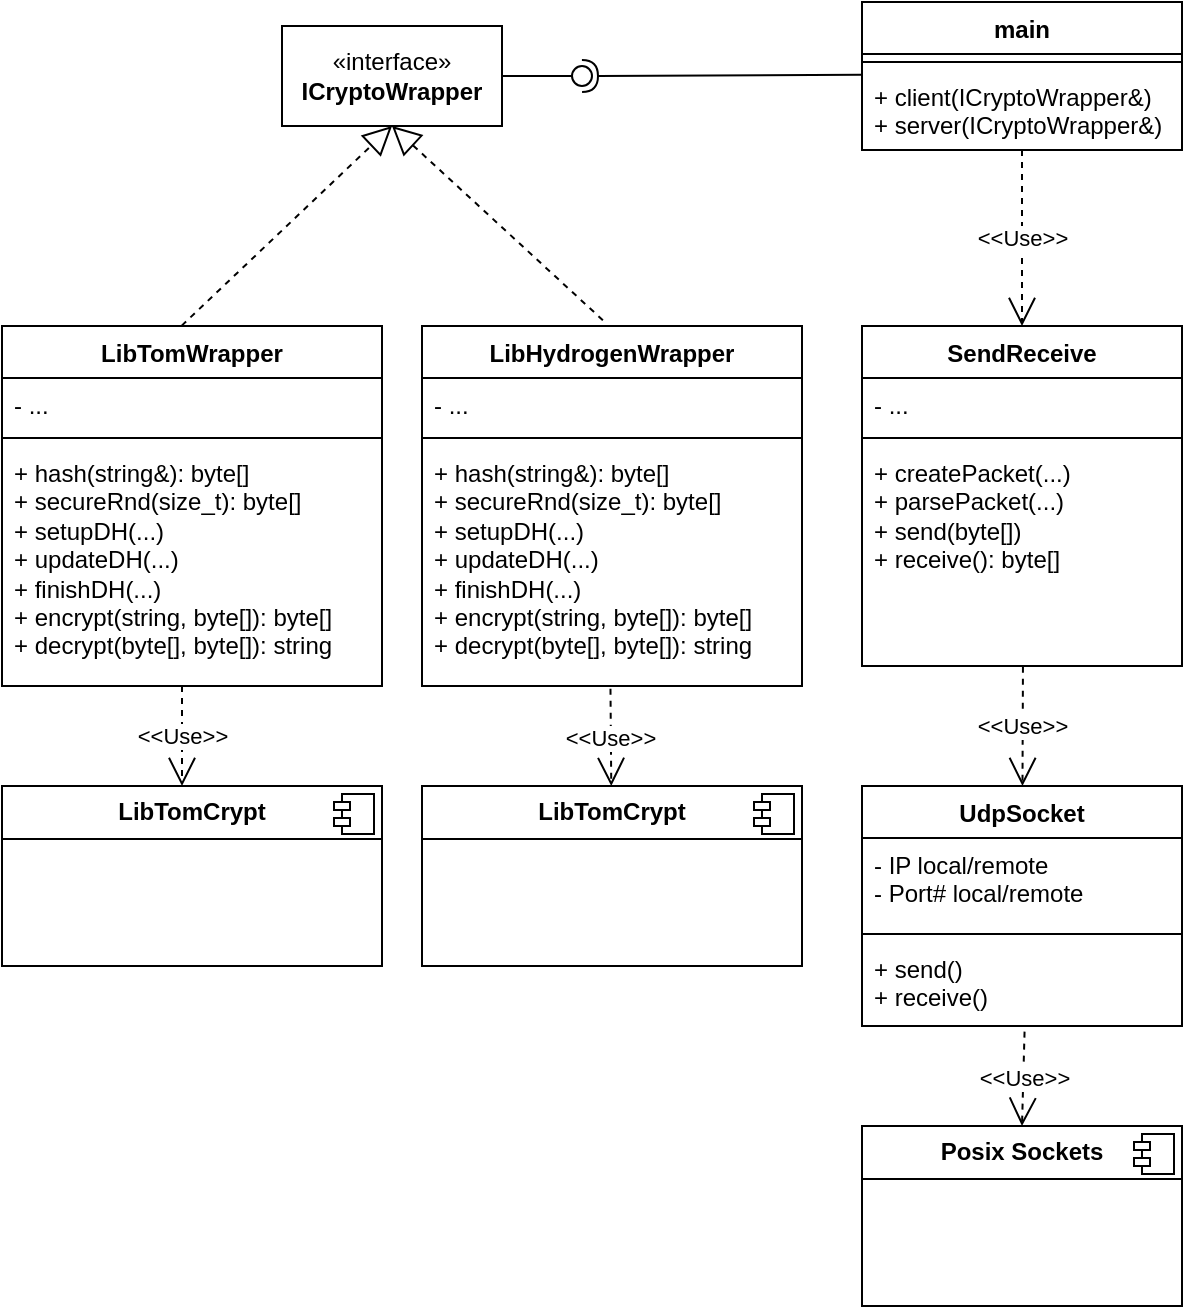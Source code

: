 <mxfile version="27.1.4">
  <diagram name="Page-1" id="9zebZsWNhqPq_CBQUX7l">
    <mxGraphModel dx="1087" dy="948" grid="1" gridSize="10" guides="1" tooltips="1" connect="1" arrows="1" fold="1" page="1" pageScale="1" pageWidth="850" pageHeight="1100" math="0" shadow="0">
      <root>
        <mxCell id="0" />
        <mxCell id="1" parent="0" />
        <mxCell id="qHlx8H-2xH8fS5CQUAHE-5" value="«interface»&lt;br&gt;&lt;b&gt;ICryptoWrapper&lt;/b&gt;" style="html=1;whiteSpace=wrap;" parent="1" vertex="1">
          <mxGeometry x="280" y="210" width="110" height="50" as="geometry" />
        </mxCell>
        <mxCell id="qHlx8H-2xH8fS5CQUAHE-6" value="" style="rounded=0;orthogonalLoop=1;jettySize=auto;html=1;endArrow=halfCircle;endFill=0;endSize=6;strokeWidth=1;sketch=0;exitX=0;exitY=0.06;exitDx=0;exitDy=0;exitPerimeter=0;" parent="1" source="qHlx8H-2xH8fS5CQUAHE-21" target="qHlx8H-2xH8fS5CQUAHE-8" edge="1">
          <mxGeometry relative="1" as="geometry">
            <mxPoint x="460" y="235" as="sourcePoint" />
          </mxGeometry>
        </mxCell>
        <mxCell id="qHlx8H-2xH8fS5CQUAHE-7" value="" style="rounded=0;orthogonalLoop=1;jettySize=auto;html=1;endArrow=oval;endFill=0;sketch=0;sourcePerimeterSpacing=0;targetPerimeterSpacing=0;endSize=10;exitX=1;exitY=0.5;exitDx=0;exitDy=0;" parent="1" source="qHlx8H-2xH8fS5CQUAHE-5" edge="1">
          <mxGeometry relative="1" as="geometry">
            <mxPoint x="430" y="445" as="sourcePoint" />
            <mxPoint x="430" y="235" as="targetPoint" />
          </mxGeometry>
        </mxCell>
        <mxCell id="qHlx8H-2xH8fS5CQUAHE-8" value="" style="ellipse;whiteSpace=wrap;html=1;align=center;aspect=fixed;fillColor=none;strokeColor=none;resizable=0;perimeter=centerPerimeter;rotatable=0;allowArrows=0;points=[];outlineConnect=1;" parent="1" vertex="1">
          <mxGeometry x="425" y="230" width="10" height="10" as="geometry" />
        </mxCell>
        <mxCell id="qHlx8H-2xH8fS5CQUAHE-18" value="main" style="swimlane;fontStyle=1;align=center;verticalAlign=top;childLayout=stackLayout;horizontal=1;startSize=26;horizontalStack=0;resizeParent=1;resizeParentMax=0;resizeLast=0;collapsible=1;marginBottom=0;whiteSpace=wrap;html=1;" parent="1" vertex="1">
          <mxGeometry x="570" y="198" width="160" height="74" as="geometry" />
        </mxCell>
        <mxCell id="qHlx8H-2xH8fS5CQUAHE-20" value="" style="line;strokeWidth=1;fillColor=none;align=left;verticalAlign=middle;spacingTop=-1;spacingLeft=3;spacingRight=3;rotatable=0;labelPosition=right;points=[];portConstraint=eastwest;strokeColor=inherit;" parent="qHlx8H-2xH8fS5CQUAHE-18" vertex="1">
          <mxGeometry y="26" width="160" height="8" as="geometry" />
        </mxCell>
        <mxCell id="qHlx8H-2xH8fS5CQUAHE-21" value="&lt;div&gt;+ client(ICryptoWrapper&amp;amp;)&lt;/div&gt;&lt;div&gt;+ server(ICryptoWrapper&amp;amp;)&lt;/div&gt;&lt;div&gt;&lt;br&gt;&lt;/div&gt;" style="text;strokeColor=none;fillColor=none;align=left;verticalAlign=top;spacingLeft=4;spacingRight=4;overflow=hidden;rotatable=0;points=[[0,0.5],[1,0.5]];portConstraint=eastwest;whiteSpace=wrap;html=1;" parent="qHlx8H-2xH8fS5CQUAHE-18" vertex="1">
          <mxGeometry y="34" width="160" height="40" as="geometry" />
        </mxCell>
        <mxCell id="qHlx8H-2xH8fS5CQUAHE-23" value="LibTomWrapper" style="swimlane;fontStyle=1;align=center;verticalAlign=top;childLayout=stackLayout;horizontal=1;startSize=26;horizontalStack=0;resizeParent=1;resizeParentMax=0;resizeLast=0;collapsible=1;marginBottom=0;whiteSpace=wrap;html=1;" parent="1" vertex="1">
          <mxGeometry x="140" y="360" width="190" height="180" as="geometry" />
        </mxCell>
        <mxCell id="qHlx8H-2xH8fS5CQUAHE-24" value="- ..." style="text;strokeColor=none;fillColor=none;align=left;verticalAlign=top;spacingLeft=4;spacingRight=4;overflow=hidden;rotatable=0;points=[[0,0.5],[1,0.5]];portConstraint=eastwest;whiteSpace=wrap;html=1;" parent="qHlx8H-2xH8fS5CQUAHE-23" vertex="1">
          <mxGeometry y="26" width="190" height="26" as="geometry" />
        </mxCell>
        <mxCell id="qHlx8H-2xH8fS5CQUAHE-25" value="" style="line;strokeWidth=1;fillColor=none;align=left;verticalAlign=middle;spacingTop=-1;spacingLeft=3;spacingRight=3;rotatable=0;labelPosition=right;points=[];portConstraint=eastwest;strokeColor=inherit;" parent="qHlx8H-2xH8fS5CQUAHE-23" vertex="1">
          <mxGeometry y="52" width="190" height="8" as="geometry" />
        </mxCell>
        <mxCell id="qHlx8H-2xH8fS5CQUAHE-26" value="&lt;div&gt;+ hash(string&amp;amp;): byte[]&lt;/div&gt;&lt;div&gt;+ secureRnd(size_t): byte[]&lt;/div&gt;&lt;div&gt;+ setupDH(...)&lt;/div&gt;&lt;div&gt;+ updateDH(...)&lt;/div&gt;&lt;div&gt;+ finishDH(...)&lt;/div&gt;&lt;div&gt;+ encrypt(string, byte[]): byte[]&lt;/div&gt;&lt;div&gt;+ decrypt(byte[], byte[]): string&lt;/div&gt;" style="text;strokeColor=none;fillColor=none;align=left;verticalAlign=top;spacingLeft=4;spacingRight=4;overflow=hidden;rotatable=0;points=[[0,0.5],[1,0.5]];portConstraint=eastwest;whiteSpace=wrap;html=1;" parent="qHlx8H-2xH8fS5CQUAHE-23" vertex="1">
          <mxGeometry y="60" width="190" height="120" as="geometry" />
        </mxCell>
        <mxCell id="qHlx8H-2xH8fS5CQUAHE-33" value="LibHydrogenWrapper" style="swimlane;fontStyle=1;align=center;verticalAlign=top;childLayout=stackLayout;horizontal=1;startSize=26;horizontalStack=0;resizeParent=1;resizeParentMax=0;resizeLast=0;collapsible=1;marginBottom=0;whiteSpace=wrap;html=1;" parent="1" vertex="1">
          <mxGeometry x="350" y="360" width="190" height="180" as="geometry" />
        </mxCell>
        <mxCell id="qHlx8H-2xH8fS5CQUAHE-34" value="- ..." style="text;strokeColor=none;fillColor=none;align=left;verticalAlign=top;spacingLeft=4;spacingRight=4;overflow=hidden;rotatable=0;points=[[0,0.5],[1,0.5]];portConstraint=eastwest;whiteSpace=wrap;html=1;" parent="qHlx8H-2xH8fS5CQUAHE-33" vertex="1">
          <mxGeometry y="26" width="190" height="26" as="geometry" />
        </mxCell>
        <mxCell id="qHlx8H-2xH8fS5CQUAHE-35" value="" style="line;strokeWidth=1;fillColor=none;align=left;verticalAlign=middle;spacingTop=-1;spacingLeft=3;spacingRight=3;rotatable=0;labelPosition=right;points=[];portConstraint=eastwest;strokeColor=inherit;" parent="qHlx8H-2xH8fS5CQUAHE-33" vertex="1">
          <mxGeometry y="52" width="190" height="8" as="geometry" />
        </mxCell>
        <mxCell id="qHlx8H-2xH8fS5CQUAHE-36" value="&lt;div&gt;+ hash(string&amp;amp;): byte[]&lt;/div&gt;&lt;div&gt;+ secureRnd(size_t): byte[]&lt;/div&gt;&lt;div&gt;+ setupDH(...)&lt;/div&gt;&lt;div&gt;+ updateDH(...)&lt;/div&gt;&lt;div&gt;+ finishDH(...)&lt;/div&gt;&lt;div&gt;+ encrypt(string, byte[]): byte[]&lt;/div&gt;&lt;div&gt;+ decrypt(byte[], byte[]): string&lt;/div&gt;" style="text;strokeColor=none;fillColor=none;align=left;verticalAlign=top;spacingLeft=4;spacingRight=4;overflow=hidden;rotatable=0;points=[[0,0.5],[1,0.5]];portConstraint=eastwest;whiteSpace=wrap;html=1;" parent="qHlx8H-2xH8fS5CQUAHE-33" vertex="1">
          <mxGeometry y="60" width="190" height="120" as="geometry" />
        </mxCell>
        <mxCell id="qHlx8H-2xH8fS5CQUAHE-38" value="" style="endArrow=block;dashed=1;endFill=0;endSize=12;html=1;rounded=0;entryX=0.5;entryY=1;entryDx=0;entryDy=0;exitX=0.473;exitY=-0.001;exitDx=0;exitDy=0;exitPerimeter=0;" parent="1" source="qHlx8H-2xH8fS5CQUAHE-23" target="qHlx8H-2xH8fS5CQUAHE-5" edge="1">
          <mxGeometry width="160" relative="1" as="geometry">
            <mxPoint x="220" y="310" as="sourcePoint" />
            <mxPoint x="380" y="310" as="targetPoint" />
          </mxGeometry>
        </mxCell>
        <mxCell id="qHlx8H-2xH8fS5CQUAHE-39" value="" style="endArrow=block;dashed=1;endFill=0;endSize=12;html=1;rounded=0;entryX=0.5;entryY=1;entryDx=0;entryDy=0;exitX=0.476;exitY=-0.016;exitDx=0;exitDy=0;exitPerimeter=0;" parent="1" source="qHlx8H-2xH8fS5CQUAHE-33" target="qHlx8H-2xH8fS5CQUAHE-5" edge="1">
          <mxGeometry width="160" relative="1" as="geometry">
            <mxPoint x="400" y="418" as="sourcePoint" />
            <mxPoint x="502" y="320" as="targetPoint" />
          </mxGeometry>
        </mxCell>
        <mxCell id="qHlx8H-2xH8fS5CQUAHE-40" value="&lt;p style=&quot;margin:0px;margin-top:6px;text-align:center;&quot;&gt;&lt;b&gt;LibTomCrypt&lt;/b&gt;&lt;/p&gt;&lt;hr size=&quot;1&quot; style=&quot;border-style:solid;&quot;&gt;&lt;p style=&quot;margin:0px;margin-left:8px;&quot;&gt;&lt;br&gt;&lt;/p&gt;" style="align=left;overflow=fill;html=1;dropTarget=0;whiteSpace=wrap;" parent="1" vertex="1">
          <mxGeometry x="140" y="590" width="190" height="90" as="geometry" />
        </mxCell>
        <mxCell id="qHlx8H-2xH8fS5CQUAHE-41" value="" style="shape=component;jettyWidth=8;jettyHeight=4;" parent="qHlx8H-2xH8fS5CQUAHE-40" vertex="1">
          <mxGeometry x="1" width="20" height="20" relative="1" as="geometry">
            <mxPoint x="-24" y="4" as="offset" />
          </mxGeometry>
        </mxCell>
        <mxCell id="qHlx8H-2xH8fS5CQUAHE-42" value="&amp;lt;&amp;lt;Use&amp;gt;&amp;gt;" style="endArrow=open;endSize=12;dashed=1;html=1;rounded=0;" parent="1" edge="1">
          <mxGeometry width="160" relative="1" as="geometry">
            <mxPoint x="230" y="540" as="sourcePoint" />
            <mxPoint x="230" y="590" as="targetPoint" />
          </mxGeometry>
        </mxCell>
        <mxCell id="qHlx8H-2xH8fS5CQUAHE-43" value="&lt;p style=&quot;margin:0px;margin-top:6px;text-align:center;&quot;&gt;&lt;b&gt;LibTomCrypt&lt;/b&gt;&lt;/p&gt;&lt;hr size=&quot;1&quot; style=&quot;border-style:solid;&quot;&gt;&lt;p style=&quot;margin:0px;margin-left:8px;&quot;&gt;&lt;br&gt;&lt;/p&gt;" style="align=left;overflow=fill;html=1;dropTarget=0;whiteSpace=wrap;" parent="1" vertex="1">
          <mxGeometry x="350" y="590" width="190" height="90" as="geometry" />
        </mxCell>
        <mxCell id="qHlx8H-2xH8fS5CQUAHE-44" value="" style="shape=component;jettyWidth=8;jettyHeight=4;" parent="qHlx8H-2xH8fS5CQUAHE-43" vertex="1">
          <mxGeometry x="1" width="20" height="20" relative="1" as="geometry">
            <mxPoint x="-24" y="4" as="offset" />
          </mxGeometry>
        </mxCell>
        <mxCell id="qHlx8H-2xH8fS5CQUAHE-45" value="&amp;lt;&amp;lt;Use&amp;gt;&amp;gt;" style="endArrow=open;endSize=12;dashed=1;html=1;rounded=0;exitX=0.496;exitY=1.011;exitDx=0;exitDy=0;exitPerimeter=0;" parent="1" source="qHlx8H-2xH8fS5CQUAHE-36" target="qHlx8H-2xH8fS5CQUAHE-43" edge="1">
          <mxGeometry width="160" relative="1" as="geometry">
            <mxPoint x="310" y="560" as="sourcePoint" />
            <mxPoint x="310" y="610" as="targetPoint" />
          </mxGeometry>
        </mxCell>
        <mxCell id="qHlx8H-2xH8fS5CQUAHE-46" value="SendReceive" style="swimlane;fontStyle=1;align=center;verticalAlign=top;childLayout=stackLayout;horizontal=1;startSize=26;horizontalStack=0;resizeParent=1;resizeParentMax=0;resizeLast=0;collapsible=1;marginBottom=0;whiteSpace=wrap;html=1;" parent="1" vertex="1">
          <mxGeometry x="570" y="360" width="160" height="170" as="geometry" />
        </mxCell>
        <mxCell id="qHlx8H-2xH8fS5CQUAHE-47" value="- ..." style="text;strokeColor=none;fillColor=none;align=left;verticalAlign=top;spacingLeft=4;spacingRight=4;overflow=hidden;rotatable=0;points=[[0,0.5],[1,0.5]];portConstraint=eastwest;whiteSpace=wrap;html=1;" parent="qHlx8H-2xH8fS5CQUAHE-46" vertex="1">
          <mxGeometry y="26" width="160" height="26" as="geometry" />
        </mxCell>
        <mxCell id="qHlx8H-2xH8fS5CQUAHE-48" value="" style="line;strokeWidth=1;fillColor=none;align=left;verticalAlign=middle;spacingTop=-1;spacingLeft=3;spacingRight=3;rotatable=0;labelPosition=right;points=[];portConstraint=eastwest;strokeColor=inherit;" parent="qHlx8H-2xH8fS5CQUAHE-46" vertex="1">
          <mxGeometry y="52" width="160" height="8" as="geometry" />
        </mxCell>
        <mxCell id="qHlx8H-2xH8fS5CQUAHE-49" value="&lt;div&gt;+ createPacket(...)&lt;/div&gt;&lt;div&gt;+ parsePacket(...)&lt;/div&gt;&lt;div&gt;+ send(byte[])&lt;/div&gt;&lt;div&gt;+ receive(): byte[]&lt;/div&gt;" style="text;strokeColor=none;fillColor=none;align=left;verticalAlign=top;spacingLeft=4;spacingRight=4;overflow=hidden;rotatable=0;points=[[0,0.5],[1,0.5]];portConstraint=eastwest;whiteSpace=wrap;html=1;" parent="qHlx8H-2xH8fS5CQUAHE-46" vertex="1">
          <mxGeometry y="60" width="160" height="110" as="geometry" />
        </mxCell>
        <mxCell id="qHlx8H-2xH8fS5CQUAHE-50" value="&amp;lt;&amp;lt;Use&amp;gt;&amp;gt;" style="endArrow=open;endSize=12;dashed=1;html=1;rounded=0;exitX=0.5;exitY=1;exitDx=0;exitDy=0;entryX=0.5;entryY=0;entryDx=0;entryDy=0;" parent="1" source="qHlx8H-2xH8fS5CQUAHE-18" target="qHlx8H-2xH8fS5CQUAHE-46" edge="1">
          <mxGeometry width="160" relative="1" as="geometry">
            <mxPoint x="570" y="570" as="sourcePoint" />
            <mxPoint x="571" y="619" as="targetPoint" />
          </mxGeometry>
        </mxCell>
        <mxCell id="qHlx8H-2xH8fS5CQUAHE-55" value="UdpSocket" style="swimlane;fontStyle=1;align=center;verticalAlign=top;childLayout=stackLayout;horizontal=1;startSize=26;horizontalStack=0;resizeParent=1;resizeParentMax=0;resizeLast=0;collapsible=1;marginBottom=0;whiteSpace=wrap;html=1;" parent="1" vertex="1">
          <mxGeometry x="570" y="590" width="160" height="120" as="geometry" />
        </mxCell>
        <mxCell id="qHlx8H-2xH8fS5CQUAHE-56" value="&lt;div&gt;- IP local/remote&lt;/div&gt;&lt;div&gt;- Port# local/remote&lt;/div&gt;" style="text;strokeColor=none;fillColor=none;align=left;verticalAlign=top;spacingLeft=4;spacingRight=4;overflow=hidden;rotatable=0;points=[[0,0.5],[1,0.5]];portConstraint=eastwest;whiteSpace=wrap;html=1;" parent="qHlx8H-2xH8fS5CQUAHE-55" vertex="1">
          <mxGeometry y="26" width="160" height="44" as="geometry" />
        </mxCell>
        <mxCell id="qHlx8H-2xH8fS5CQUAHE-57" value="" style="line;strokeWidth=1;fillColor=none;align=left;verticalAlign=middle;spacingTop=-1;spacingLeft=3;spacingRight=3;rotatable=0;labelPosition=right;points=[];portConstraint=eastwest;strokeColor=inherit;" parent="qHlx8H-2xH8fS5CQUAHE-55" vertex="1">
          <mxGeometry y="70" width="160" height="8" as="geometry" />
        </mxCell>
        <mxCell id="qHlx8H-2xH8fS5CQUAHE-58" value="&lt;div&gt;+ send()&lt;/div&gt;&lt;div&gt;+ receive()&lt;/div&gt;&lt;div&gt;&lt;br&gt;&lt;/div&gt;" style="text;strokeColor=none;fillColor=none;align=left;verticalAlign=top;spacingLeft=4;spacingRight=4;overflow=hidden;rotatable=0;points=[[0,0.5],[1,0.5]];portConstraint=eastwest;whiteSpace=wrap;html=1;" parent="qHlx8H-2xH8fS5CQUAHE-55" vertex="1">
          <mxGeometry y="78" width="160" height="42" as="geometry" />
        </mxCell>
        <mxCell id="qHlx8H-2xH8fS5CQUAHE-59" value="&amp;lt;&amp;lt;Use&amp;gt;&amp;gt;" style="endArrow=open;endSize=12;dashed=1;html=1;rounded=0;exitX=0.503;exitY=1.003;exitDx=0;exitDy=0;exitPerimeter=0;" parent="1" source="qHlx8H-2xH8fS5CQUAHE-49" target="qHlx8H-2xH8fS5CQUAHE-55" edge="1">
          <mxGeometry width="160" relative="1" as="geometry">
            <mxPoint x="530" y="560" as="sourcePoint" />
            <mxPoint x="531" y="609" as="targetPoint" />
          </mxGeometry>
        </mxCell>
        <mxCell id="qHlx8H-2xH8fS5CQUAHE-62" value="&lt;p style=&quot;margin:0px;margin-top:6px;text-align:center;&quot;&gt;&lt;b&gt;Posix Sockets&lt;/b&gt;&lt;/p&gt;&lt;hr size=&quot;1&quot; style=&quot;border-style:solid;&quot;&gt;&lt;p style=&quot;margin:0px;margin-left:8px;&quot;&gt;&lt;br&gt;&lt;/p&gt;" style="align=left;overflow=fill;html=1;dropTarget=0;whiteSpace=wrap;" parent="1" vertex="1">
          <mxGeometry x="570" y="760" width="160" height="90" as="geometry" />
        </mxCell>
        <mxCell id="qHlx8H-2xH8fS5CQUAHE-63" value="" style="shape=component;jettyWidth=8;jettyHeight=4;" parent="qHlx8H-2xH8fS5CQUAHE-62" vertex="1">
          <mxGeometry x="1" width="20" height="20" relative="1" as="geometry">
            <mxPoint x="-24" y="4" as="offset" />
          </mxGeometry>
        </mxCell>
        <mxCell id="qHlx8H-2xH8fS5CQUAHE-64" value="&amp;lt;&amp;lt;Use&amp;gt;&amp;gt;" style="endArrow=open;endSize=12;dashed=1;html=1;rounded=0;exitX=0.508;exitY=1.067;exitDx=0;exitDy=0;exitPerimeter=0;entryX=0.5;entryY=0;entryDx=0;entryDy=0;" parent="1" source="qHlx8H-2xH8fS5CQUAHE-58" target="qHlx8H-2xH8fS5CQUAHE-62" edge="1">
          <mxGeometry width="160" relative="1" as="geometry">
            <mxPoint x="500" y="570" as="sourcePoint" />
            <mxPoint x="501" y="619" as="targetPoint" />
          </mxGeometry>
        </mxCell>
      </root>
    </mxGraphModel>
  </diagram>
</mxfile>
